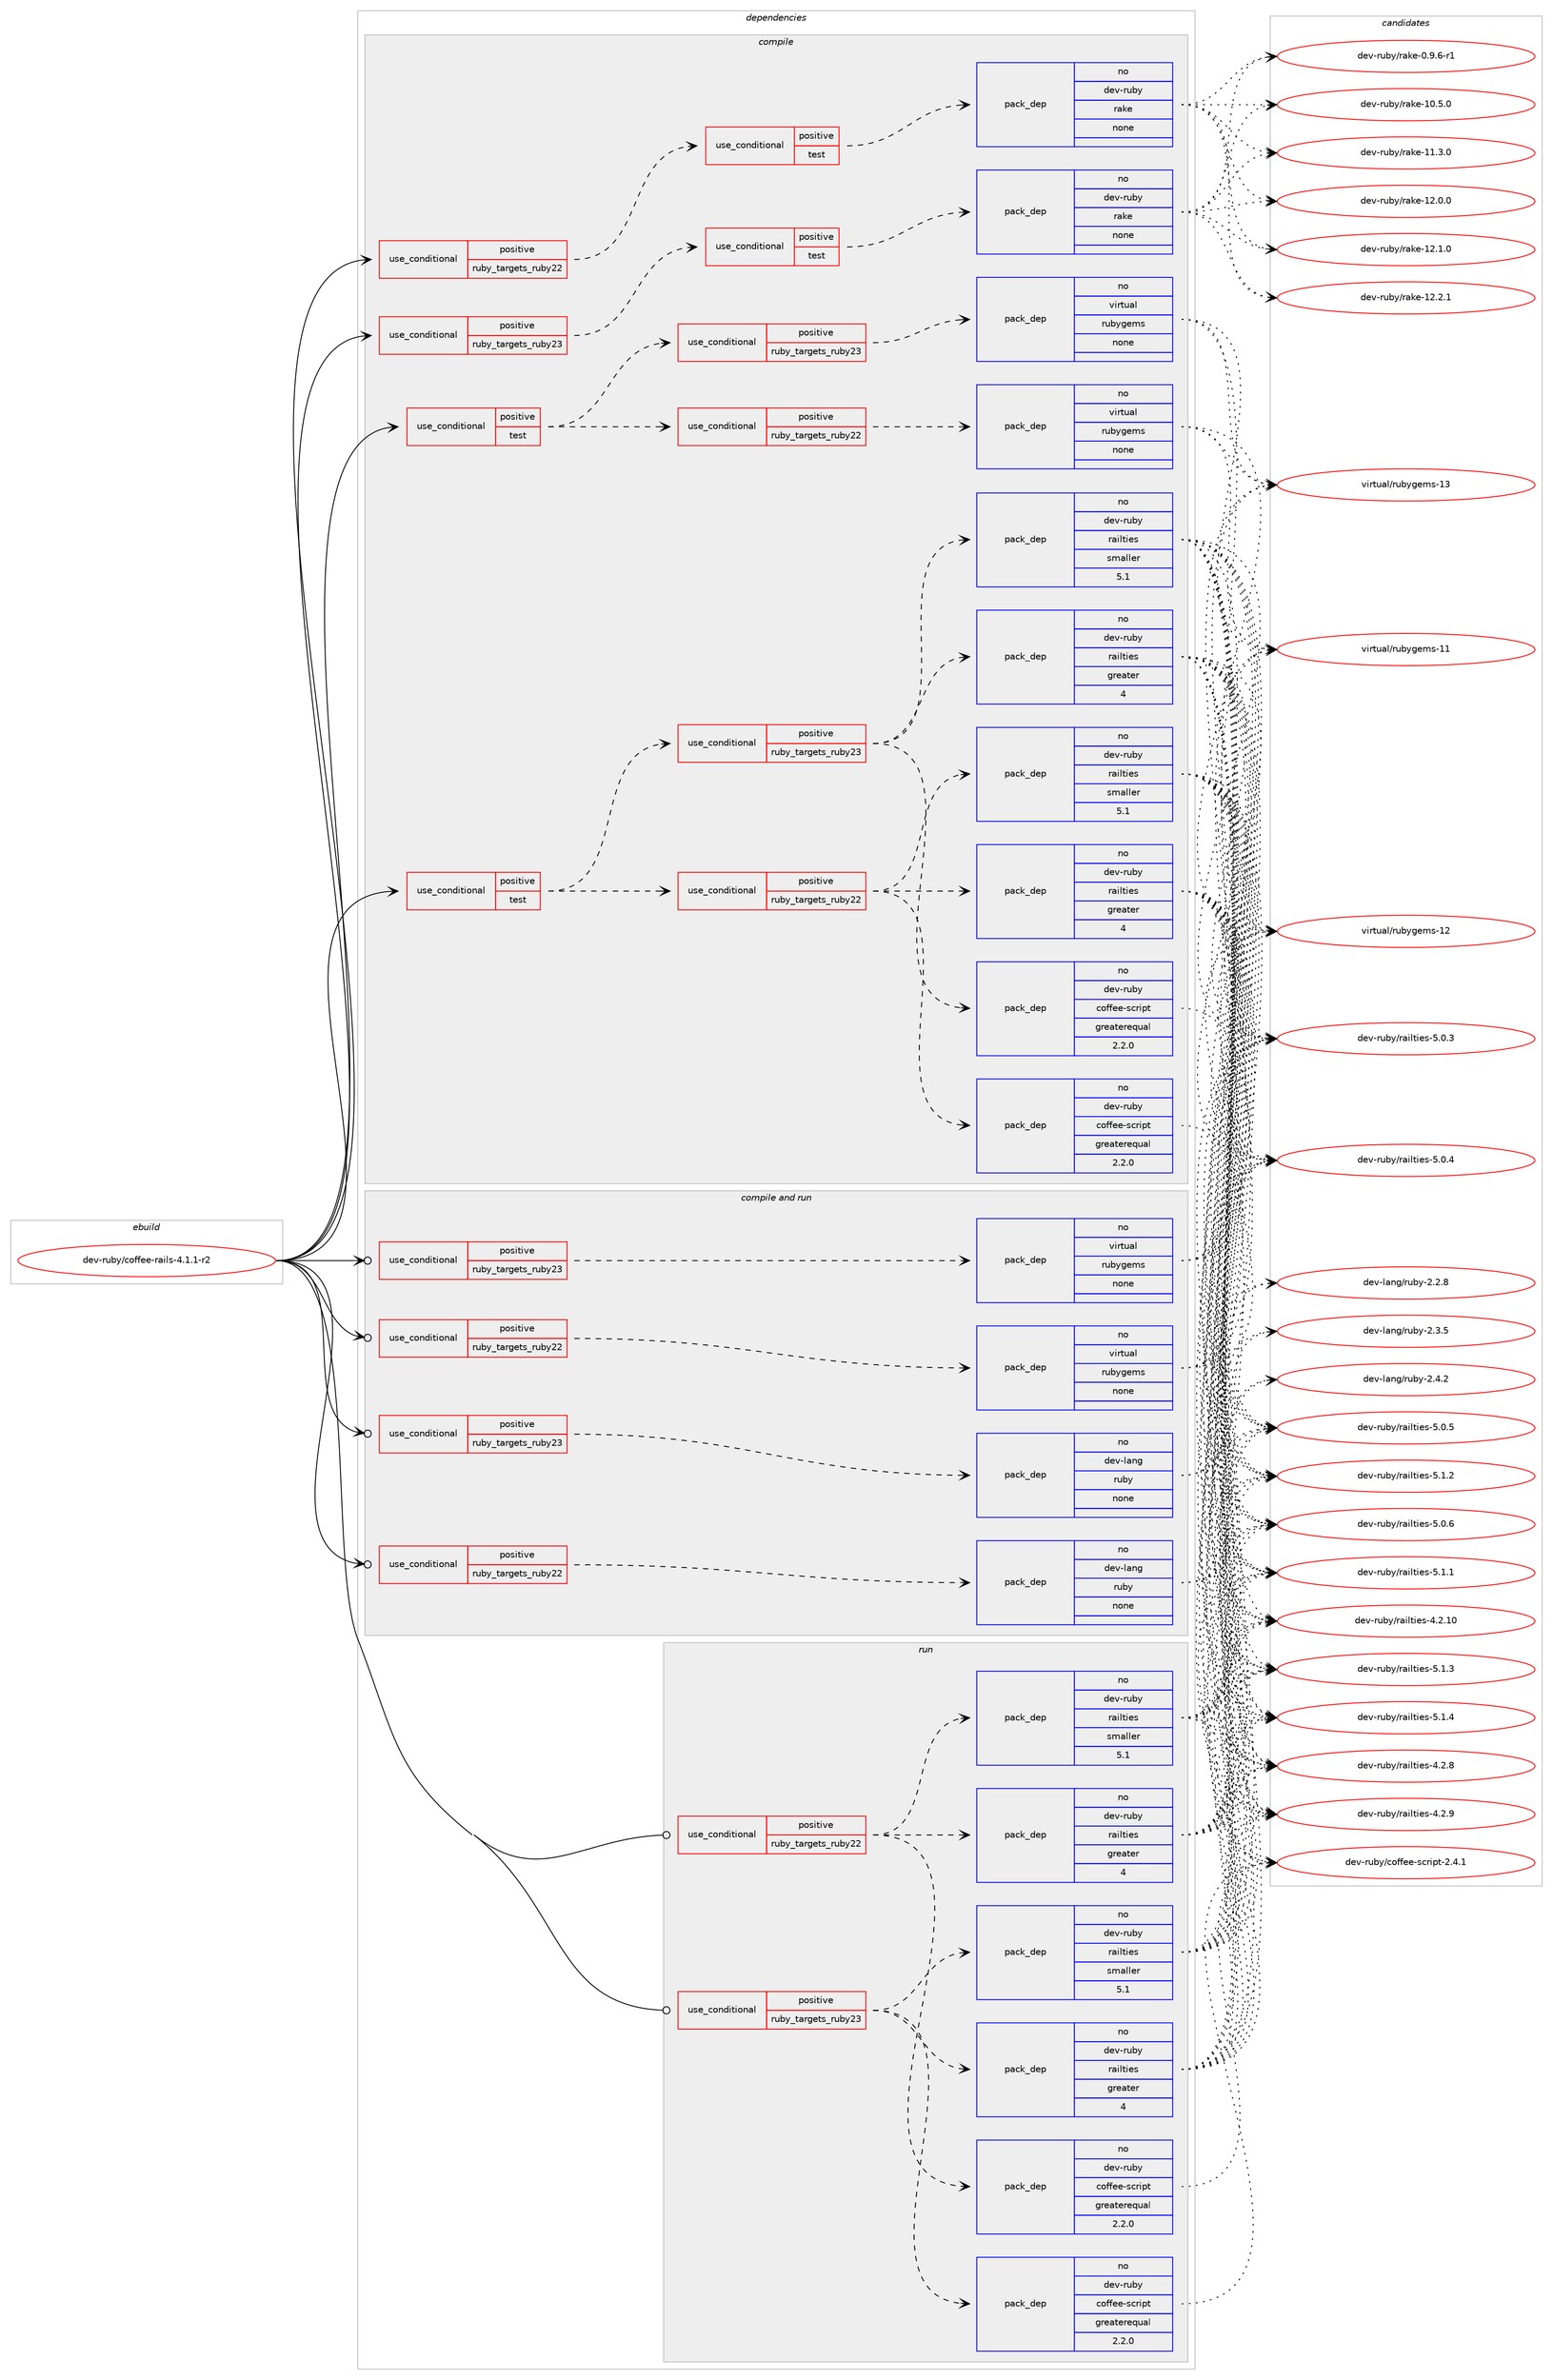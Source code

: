 digraph prolog {

# *************
# Graph options
# *************

newrank=true;
concentrate=true;
compound=true;
graph [rankdir=LR,fontname=Helvetica,fontsize=10,ranksep=1.5];#, ranksep=2.5, nodesep=0.2];
edge  [arrowhead=vee];
node  [fontname=Helvetica,fontsize=10];

# **********
# The ebuild
# **********

subgraph cluster_leftcol {
color=gray;
rank=same;
label=<<i>ebuild</i>>;
id [label="dev-ruby/coffee-rails-4.1.1-r2", color=red, width=4, href="../dev-ruby/coffee-rails-4.1.1-r2.svg"];
}

# ****************
# The dependencies
# ****************

subgraph cluster_midcol {
color=gray;
label=<<i>dependencies</i>>;
subgraph cluster_compile {
fillcolor="#eeeeee";
style=filled;
label=<<i>compile</i>>;
subgraph cond54341 {
dependency233482 [label=<<TABLE BORDER="0" CELLBORDER="1" CELLSPACING="0" CELLPADDING="4"><TR><TD ROWSPAN="3" CELLPADDING="10">use_conditional</TD></TR><TR><TD>positive</TD></TR><TR><TD>ruby_targets_ruby22</TD></TR></TABLE>>, shape=none, color=red];
subgraph cond54342 {
dependency233483 [label=<<TABLE BORDER="0" CELLBORDER="1" CELLSPACING="0" CELLPADDING="4"><TR><TD ROWSPAN="3" CELLPADDING="10">use_conditional</TD></TR><TR><TD>positive</TD></TR><TR><TD>test</TD></TR></TABLE>>, shape=none, color=red];
subgraph pack175067 {
dependency233484 [label=<<TABLE BORDER="0" CELLBORDER="1" CELLSPACING="0" CELLPADDING="4" WIDTH="220"><TR><TD ROWSPAN="6" CELLPADDING="30">pack_dep</TD></TR><TR><TD WIDTH="110">no</TD></TR><TR><TD>dev-ruby</TD></TR><TR><TD>rake</TD></TR><TR><TD>none</TD></TR><TR><TD></TD></TR></TABLE>>, shape=none, color=blue];
}
dependency233483:e -> dependency233484:w [weight=20,style="dashed",arrowhead="vee"];
}
dependency233482:e -> dependency233483:w [weight=20,style="dashed",arrowhead="vee"];
}
id:e -> dependency233482:w [weight=20,style="solid",arrowhead="vee"];
subgraph cond54343 {
dependency233485 [label=<<TABLE BORDER="0" CELLBORDER="1" CELLSPACING="0" CELLPADDING="4"><TR><TD ROWSPAN="3" CELLPADDING="10">use_conditional</TD></TR><TR><TD>positive</TD></TR><TR><TD>ruby_targets_ruby23</TD></TR></TABLE>>, shape=none, color=red];
subgraph cond54344 {
dependency233486 [label=<<TABLE BORDER="0" CELLBORDER="1" CELLSPACING="0" CELLPADDING="4"><TR><TD ROWSPAN="3" CELLPADDING="10">use_conditional</TD></TR><TR><TD>positive</TD></TR><TR><TD>test</TD></TR></TABLE>>, shape=none, color=red];
subgraph pack175068 {
dependency233487 [label=<<TABLE BORDER="0" CELLBORDER="1" CELLSPACING="0" CELLPADDING="4" WIDTH="220"><TR><TD ROWSPAN="6" CELLPADDING="30">pack_dep</TD></TR><TR><TD WIDTH="110">no</TD></TR><TR><TD>dev-ruby</TD></TR><TR><TD>rake</TD></TR><TR><TD>none</TD></TR><TR><TD></TD></TR></TABLE>>, shape=none, color=blue];
}
dependency233486:e -> dependency233487:w [weight=20,style="dashed",arrowhead="vee"];
}
dependency233485:e -> dependency233486:w [weight=20,style="dashed",arrowhead="vee"];
}
id:e -> dependency233485:w [weight=20,style="solid",arrowhead="vee"];
subgraph cond54345 {
dependency233488 [label=<<TABLE BORDER="0" CELLBORDER="1" CELLSPACING="0" CELLPADDING="4"><TR><TD ROWSPAN="3" CELLPADDING="10">use_conditional</TD></TR><TR><TD>positive</TD></TR><TR><TD>test</TD></TR></TABLE>>, shape=none, color=red];
subgraph cond54346 {
dependency233489 [label=<<TABLE BORDER="0" CELLBORDER="1" CELLSPACING="0" CELLPADDING="4"><TR><TD ROWSPAN="3" CELLPADDING="10">use_conditional</TD></TR><TR><TD>positive</TD></TR><TR><TD>ruby_targets_ruby22</TD></TR></TABLE>>, shape=none, color=red];
subgraph pack175069 {
dependency233490 [label=<<TABLE BORDER="0" CELLBORDER="1" CELLSPACING="0" CELLPADDING="4" WIDTH="220"><TR><TD ROWSPAN="6" CELLPADDING="30">pack_dep</TD></TR><TR><TD WIDTH="110">no</TD></TR><TR><TD>dev-ruby</TD></TR><TR><TD>coffee-script</TD></TR><TR><TD>greaterequal</TD></TR><TR><TD>2.2.0</TD></TR></TABLE>>, shape=none, color=blue];
}
dependency233489:e -> dependency233490:w [weight=20,style="dashed",arrowhead="vee"];
subgraph pack175070 {
dependency233491 [label=<<TABLE BORDER="0" CELLBORDER="1" CELLSPACING="0" CELLPADDING="4" WIDTH="220"><TR><TD ROWSPAN="6" CELLPADDING="30">pack_dep</TD></TR><TR><TD WIDTH="110">no</TD></TR><TR><TD>dev-ruby</TD></TR><TR><TD>railties</TD></TR><TR><TD>greater</TD></TR><TR><TD>4</TD></TR></TABLE>>, shape=none, color=blue];
}
dependency233489:e -> dependency233491:w [weight=20,style="dashed",arrowhead="vee"];
subgraph pack175071 {
dependency233492 [label=<<TABLE BORDER="0" CELLBORDER="1" CELLSPACING="0" CELLPADDING="4" WIDTH="220"><TR><TD ROWSPAN="6" CELLPADDING="30">pack_dep</TD></TR><TR><TD WIDTH="110">no</TD></TR><TR><TD>dev-ruby</TD></TR><TR><TD>railties</TD></TR><TR><TD>smaller</TD></TR><TR><TD>5.1</TD></TR></TABLE>>, shape=none, color=blue];
}
dependency233489:e -> dependency233492:w [weight=20,style="dashed",arrowhead="vee"];
}
dependency233488:e -> dependency233489:w [weight=20,style="dashed",arrowhead="vee"];
subgraph cond54347 {
dependency233493 [label=<<TABLE BORDER="0" CELLBORDER="1" CELLSPACING="0" CELLPADDING="4"><TR><TD ROWSPAN="3" CELLPADDING="10">use_conditional</TD></TR><TR><TD>positive</TD></TR><TR><TD>ruby_targets_ruby23</TD></TR></TABLE>>, shape=none, color=red];
subgraph pack175072 {
dependency233494 [label=<<TABLE BORDER="0" CELLBORDER="1" CELLSPACING="0" CELLPADDING="4" WIDTH="220"><TR><TD ROWSPAN="6" CELLPADDING="30">pack_dep</TD></TR><TR><TD WIDTH="110">no</TD></TR><TR><TD>dev-ruby</TD></TR><TR><TD>coffee-script</TD></TR><TR><TD>greaterequal</TD></TR><TR><TD>2.2.0</TD></TR></TABLE>>, shape=none, color=blue];
}
dependency233493:e -> dependency233494:w [weight=20,style="dashed",arrowhead="vee"];
subgraph pack175073 {
dependency233495 [label=<<TABLE BORDER="0" CELLBORDER="1" CELLSPACING="0" CELLPADDING="4" WIDTH="220"><TR><TD ROWSPAN="6" CELLPADDING="30">pack_dep</TD></TR><TR><TD WIDTH="110">no</TD></TR><TR><TD>dev-ruby</TD></TR><TR><TD>railties</TD></TR><TR><TD>greater</TD></TR><TR><TD>4</TD></TR></TABLE>>, shape=none, color=blue];
}
dependency233493:e -> dependency233495:w [weight=20,style="dashed",arrowhead="vee"];
subgraph pack175074 {
dependency233496 [label=<<TABLE BORDER="0" CELLBORDER="1" CELLSPACING="0" CELLPADDING="4" WIDTH="220"><TR><TD ROWSPAN="6" CELLPADDING="30">pack_dep</TD></TR><TR><TD WIDTH="110">no</TD></TR><TR><TD>dev-ruby</TD></TR><TR><TD>railties</TD></TR><TR><TD>smaller</TD></TR><TR><TD>5.1</TD></TR></TABLE>>, shape=none, color=blue];
}
dependency233493:e -> dependency233496:w [weight=20,style="dashed",arrowhead="vee"];
}
dependency233488:e -> dependency233493:w [weight=20,style="dashed",arrowhead="vee"];
}
id:e -> dependency233488:w [weight=20,style="solid",arrowhead="vee"];
subgraph cond54348 {
dependency233497 [label=<<TABLE BORDER="0" CELLBORDER="1" CELLSPACING="0" CELLPADDING="4"><TR><TD ROWSPAN="3" CELLPADDING="10">use_conditional</TD></TR><TR><TD>positive</TD></TR><TR><TD>test</TD></TR></TABLE>>, shape=none, color=red];
subgraph cond54349 {
dependency233498 [label=<<TABLE BORDER="0" CELLBORDER="1" CELLSPACING="0" CELLPADDING="4"><TR><TD ROWSPAN="3" CELLPADDING="10">use_conditional</TD></TR><TR><TD>positive</TD></TR><TR><TD>ruby_targets_ruby22</TD></TR></TABLE>>, shape=none, color=red];
subgraph pack175075 {
dependency233499 [label=<<TABLE BORDER="0" CELLBORDER="1" CELLSPACING="0" CELLPADDING="4" WIDTH="220"><TR><TD ROWSPAN="6" CELLPADDING="30">pack_dep</TD></TR><TR><TD WIDTH="110">no</TD></TR><TR><TD>virtual</TD></TR><TR><TD>rubygems</TD></TR><TR><TD>none</TD></TR><TR><TD></TD></TR></TABLE>>, shape=none, color=blue];
}
dependency233498:e -> dependency233499:w [weight=20,style="dashed",arrowhead="vee"];
}
dependency233497:e -> dependency233498:w [weight=20,style="dashed",arrowhead="vee"];
subgraph cond54350 {
dependency233500 [label=<<TABLE BORDER="0" CELLBORDER="1" CELLSPACING="0" CELLPADDING="4"><TR><TD ROWSPAN="3" CELLPADDING="10">use_conditional</TD></TR><TR><TD>positive</TD></TR><TR><TD>ruby_targets_ruby23</TD></TR></TABLE>>, shape=none, color=red];
subgraph pack175076 {
dependency233501 [label=<<TABLE BORDER="0" CELLBORDER="1" CELLSPACING="0" CELLPADDING="4" WIDTH="220"><TR><TD ROWSPAN="6" CELLPADDING="30">pack_dep</TD></TR><TR><TD WIDTH="110">no</TD></TR><TR><TD>virtual</TD></TR><TR><TD>rubygems</TD></TR><TR><TD>none</TD></TR><TR><TD></TD></TR></TABLE>>, shape=none, color=blue];
}
dependency233500:e -> dependency233501:w [weight=20,style="dashed",arrowhead="vee"];
}
dependency233497:e -> dependency233500:w [weight=20,style="dashed",arrowhead="vee"];
}
id:e -> dependency233497:w [weight=20,style="solid",arrowhead="vee"];
}
subgraph cluster_compileandrun {
fillcolor="#eeeeee";
style=filled;
label=<<i>compile and run</i>>;
subgraph cond54351 {
dependency233502 [label=<<TABLE BORDER="0" CELLBORDER="1" CELLSPACING="0" CELLPADDING="4"><TR><TD ROWSPAN="3" CELLPADDING="10">use_conditional</TD></TR><TR><TD>positive</TD></TR><TR><TD>ruby_targets_ruby22</TD></TR></TABLE>>, shape=none, color=red];
subgraph pack175077 {
dependency233503 [label=<<TABLE BORDER="0" CELLBORDER="1" CELLSPACING="0" CELLPADDING="4" WIDTH="220"><TR><TD ROWSPAN="6" CELLPADDING="30">pack_dep</TD></TR><TR><TD WIDTH="110">no</TD></TR><TR><TD>dev-lang</TD></TR><TR><TD>ruby</TD></TR><TR><TD>none</TD></TR><TR><TD></TD></TR></TABLE>>, shape=none, color=blue];
}
dependency233502:e -> dependency233503:w [weight=20,style="dashed",arrowhead="vee"];
}
id:e -> dependency233502:w [weight=20,style="solid",arrowhead="odotvee"];
subgraph cond54352 {
dependency233504 [label=<<TABLE BORDER="0" CELLBORDER="1" CELLSPACING="0" CELLPADDING="4"><TR><TD ROWSPAN="3" CELLPADDING="10">use_conditional</TD></TR><TR><TD>positive</TD></TR><TR><TD>ruby_targets_ruby22</TD></TR></TABLE>>, shape=none, color=red];
subgraph pack175078 {
dependency233505 [label=<<TABLE BORDER="0" CELLBORDER="1" CELLSPACING="0" CELLPADDING="4" WIDTH="220"><TR><TD ROWSPAN="6" CELLPADDING="30">pack_dep</TD></TR><TR><TD WIDTH="110">no</TD></TR><TR><TD>virtual</TD></TR><TR><TD>rubygems</TD></TR><TR><TD>none</TD></TR><TR><TD></TD></TR></TABLE>>, shape=none, color=blue];
}
dependency233504:e -> dependency233505:w [weight=20,style="dashed",arrowhead="vee"];
}
id:e -> dependency233504:w [weight=20,style="solid",arrowhead="odotvee"];
subgraph cond54353 {
dependency233506 [label=<<TABLE BORDER="0" CELLBORDER="1" CELLSPACING="0" CELLPADDING="4"><TR><TD ROWSPAN="3" CELLPADDING="10">use_conditional</TD></TR><TR><TD>positive</TD></TR><TR><TD>ruby_targets_ruby23</TD></TR></TABLE>>, shape=none, color=red];
subgraph pack175079 {
dependency233507 [label=<<TABLE BORDER="0" CELLBORDER="1" CELLSPACING="0" CELLPADDING="4" WIDTH="220"><TR><TD ROWSPAN="6" CELLPADDING="30">pack_dep</TD></TR><TR><TD WIDTH="110">no</TD></TR><TR><TD>dev-lang</TD></TR><TR><TD>ruby</TD></TR><TR><TD>none</TD></TR><TR><TD></TD></TR></TABLE>>, shape=none, color=blue];
}
dependency233506:e -> dependency233507:w [weight=20,style="dashed",arrowhead="vee"];
}
id:e -> dependency233506:w [weight=20,style="solid",arrowhead="odotvee"];
subgraph cond54354 {
dependency233508 [label=<<TABLE BORDER="0" CELLBORDER="1" CELLSPACING="0" CELLPADDING="4"><TR><TD ROWSPAN="3" CELLPADDING="10">use_conditional</TD></TR><TR><TD>positive</TD></TR><TR><TD>ruby_targets_ruby23</TD></TR></TABLE>>, shape=none, color=red];
subgraph pack175080 {
dependency233509 [label=<<TABLE BORDER="0" CELLBORDER="1" CELLSPACING="0" CELLPADDING="4" WIDTH="220"><TR><TD ROWSPAN="6" CELLPADDING="30">pack_dep</TD></TR><TR><TD WIDTH="110">no</TD></TR><TR><TD>virtual</TD></TR><TR><TD>rubygems</TD></TR><TR><TD>none</TD></TR><TR><TD></TD></TR></TABLE>>, shape=none, color=blue];
}
dependency233508:e -> dependency233509:w [weight=20,style="dashed",arrowhead="vee"];
}
id:e -> dependency233508:w [weight=20,style="solid",arrowhead="odotvee"];
}
subgraph cluster_run {
fillcolor="#eeeeee";
style=filled;
label=<<i>run</i>>;
subgraph cond54355 {
dependency233510 [label=<<TABLE BORDER="0" CELLBORDER="1" CELLSPACING="0" CELLPADDING="4"><TR><TD ROWSPAN="3" CELLPADDING="10">use_conditional</TD></TR><TR><TD>positive</TD></TR><TR><TD>ruby_targets_ruby22</TD></TR></TABLE>>, shape=none, color=red];
subgraph pack175081 {
dependency233511 [label=<<TABLE BORDER="0" CELLBORDER="1" CELLSPACING="0" CELLPADDING="4" WIDTH="220"><TR><TD ROWSPAN="6" CELLPADDING="30">pack_dep</TD></TR><TR><TD WIDTH="110">no</TD></TR><TR><TD>dev-ruby</TD></TR><TR><TD>coffee-script</TD></TR><TR><TD>greaterequal</TD></TR><TR><TD>2.2.0</TD></TR></TABLE>>, shape=none, color=blue];
}
dependency233510:e -> dependency233511:w [weight=20,style="dashed",arrowhead="vee"];
subgraph pack175082 {
dependency233512 [label=<<TABLE BORDER="0" CELLBORDER="1" CELLSPACING="0" CELLPADDING="4" WIDTH="220"><TR><TD ROWSPAN="6" CELLPADDING="30">pack_dep</TD></TR><TR><TD WIDTH="110">no</TD></TR><TR><TD>dev-ruby</TD></TR><TR><TD>railties</TD></TR><TR><TD>greater</TD></TR><TR><TD>4</TD></TR></TABLE>>, shape=none, color=blue];
}
dependency233510:e -> dependency233512:w [weight=20,style="dashed",arrowhead="vee"];
subgraph pack175083 {
dependency233513 [label=<<TABLE BORDER="0" CELLBORDER="1" CELLSPACING="0" CELLPADDING="4" WIDTH="220"><TR><TD ROWSPAN="6" CELLPADDING="30">pack_dep</TD></TR><TR><TD WIDTH="110">no</TD></TR><TR><TD>dev-ruby</TD></TR><TR><TD>railties</TD></TR><TR><TD>smaller</TD></TR><TR><TD>5.1</TD></TR></TABLE>>, shape=none, color=blue];
}
dependency233510:e -> dependency233513:w [weight=20,style="dashed",arrowhead="vee"];
}
id:e -> dependency233510:w [weight=20,style="solid",arrowhead="odot"];
subgraph cond54356 {
dependency233514 [label=<<TABLE BORDER="0" CELLBORDER="1" CELLSPACING="0" CELLPADDING="4"><TR><TD ROWSPAN="3" CELLPADDING="10">use_conditional</TD></TR><TR><TD>positive</TD></TR><TR><TD>ruby_targets_ruby23</TD></TR></TABLE>>, shape=none, color=red];
subgraph pack175084 {
dependency233515 [label=<<TABLE BORDER="0" CELLBORDER="1" CELLSPACING="0" CELLPADDING="4" WIDTH="220"><TR><TD ROWSPAN="6" CELLPADDING="30">pack_dep</TD></TR><TR><TD WIDTH="110">no</TD></TR><TR><TD>dev-ruby</TD></TR><TR><TD>coffee-script</TD></TR><TR><TD>greaterequal</TD></TR><TR><TD>2.2.0</TD></TR></TABLE>>, shape=none, color=blue];
}
dependency233514:e -> dependency233515:w [weight=20,style="dashed",arrowhead="vee"];
subgraph pack175085 {
dependency233516 [label=<<TABLE BORDER="0" CELLBORDER="1" CELLSPACING="0" CELLPADDING="4" WIDTH="220"><TR><TD ROWSPAN="6" CELLPADDING="30">pack_dep</TD></TR><TR><TD WIDTH="110">no</TD></TR><TR><TD>dev-ruby</TD></TR><TR><TD>railties</TD></TR><TR><TD>greater</TD></TR><TR><TD>4</TD></TR></TABLE>>, shape=none, color=blue];
}
dependency233514:e -> dependency233516:w [weight=20,style="dashed",arrowhead="vee"];
subgraph pack175086 {
dependency233517 [label=<<TABLE BORDER="0" CELLBORDER="1" CELLSPACING="0" CELLPADDING="4" WIDTH="220"><TR><TD ROWSPAN="6" CELLPADDING="30">pack_dep</TD></TR><TR><TD WIDTH="110">no</TD></TR><TR><TD>dev-ruby</TD></TR><TR><TD>railties</TD></TR><TR><TD>smaller</TD></TR><TR><TD>5.1</TD></TR></TABLE>>, shape=none, color=blue];
}
dependency233514:e -> dependency233517:w [weight=20,style="dashed",arrowhead="vee"];
}
id:e -> dependency233514:w [weight=20,style="solid",arrowhead="odot"];
}
}

# **************
# The candidates
# **************

subgraph cluster_choices {
rank=same;
color=gray;
label=<<i>candidates</i>>;

subgraph choice175067 {
color=black;
nodesep=1;
choice100101118451141179812147114971071014548465746544511449 [label="dev-ruby/rake-0.9.6-r1", color=red, width=4,href="../dev-ruby/rake-0.9.6-r1.svg"];
choice1001011184511411798121471149710710145494846534648 [label="dev-ruby/rake-10.5.0", color=red, width=4,href="../dev-ruby/rake-10.5.0.svg"];
choice1001011184511411798121471149710710145494946514648 [label="dev-ruby/rake-11.3.0", color=red, width=4,href="../dev-ruby/rake-11.3.0.svg"];
choice1001011184511411798121471149710710145495046484648 [label="dev-ruby/rake-12.0.0", color=red, width=4,href="../dev-ruby/rake-12.0.0.svg"];
choice1001011184511411798121471149710710145495046494648 [label="dev-ruby/rake-12.1.0", color=red, width=4,href="../dev-ruby/rake-12.1.0.svg"];
choice1001011184511411798121471149710710145495046504649 [label="dev-ruby/rake-12.2.1", color=red, width=4,href="../dev-ruby/rake-12.2.1.svg"];
dependency233484:e -> choice100101118451141179812147114971071014548465746544511449:w [style=dotted,weight="100"];
dependency233484:e -> choice1001011184511411798121471149710710145494846534648:w [style=dotted,weight="100"];
dependency233484:e -> choice1001011184511411798121471149710710145494946514648:w [style=dotted,weight="100"];
dependency233484:e -> choice1001011184511411798121471149710710145495046484648:w [style=dotted,weight="100"];
dependency233484:e -> choice1001011184511411798121471149710710145495046494648:w [style=dotted,weight="100"];
dependency233484:e -> choice1001011184511411798121471149710710145495046504649:w [style=dotted,weight="100"];
}
subgraph choice175068 {
color=black;
nodesep=1;
choice100101118451141179812147114971071014548465746544511449 [label="dev-ruby/rake-0.9.6-r1", color=red, width=4,href="../dev-ruby/rake-0.9.6-r1.svg"];
choice1001011184511411798121471149710710145494846534648 [label="dev-ruby/rake-10.5.0", color=red, width=4,href="../dev-ruby/rake-10.5.0.svg"];
choice1001011184511411798121471149710710145494946514648 [label="dev-ruby/rake-11.3.0", color=red, width=4,href="../dev-ruby/rake-11.3.0.svg"];
choice1001011184511411798121471149710710145495046484648 [label="dev-ruby/rake-12.0.0", color=red, width=4,href="../dev-ruby/rake-12.0.0.svg"];
choice1001011184511411798121471149710710145495046494648 [label="dev-ruby/rake-12.1.0", color=red, width=4,href="../dev-ruby/rake-12.1.0.svg"];
choice1001011184511411798121471149710710145495046504649 [label="dev-ruby/rake-12.2.1", color=red, width=4,href="../dev-ruby/rake-12.2.1.svg"];
dependency233487:e -> choice100101118451141179812147114971071014548465746544511449:w [style=dotted,weight="100"];
dependency233487:e -> choice1001011184511411798121471149710710145494846534648:w [style=dotted,weight="100"];
dependency233487:e -> choice1001011184511411798121471149710710145494946514648:w [style=dotted,weight="100"];
dependency233487:e -> choice1001011184511411798121471149710710145495046484648:w [style=dotted,weight="100"];
dependency233487:e -> choice1001011184511411798121471149710710145495046494648:w [style=dotted,weight="100"];
dependency233487:e -> choice1001011184511411798121471149710710145495046504649:w [style=dotted,weight="100"];
}
subgraph choice175069 {
color=black;
nodesep=1;
choice100101118451141179812147991111021021011014511599114105112116455046524649 [label="dev-ruby/coffee-script-2.4.1", color=red, width=4,href="../dev-ruby/coffee-script-2.4.1.svg"];
dependency233490:e -> choice100101118451141179812147991111021021011014511599114105112116455046524649:w [style=dotted,weight="100"];
}
subgraph choice175070 {
color=black;
nodesep=1;
choice1001011184511411798121471149710510811610510111545524650464948 [label="dev-ruby/railties-4.2.10", color=red, width=4,href="../dev-ruby/railties-4.2.10.svg"];
choice10010111845114117981214711497105108116105101115455246504656 [label="dev-ruby/railties-4.2.8", color=red, width=4,href="../dev-ruby/railties-4.2.8.svg"];
choice10010111845114117981214711497105108116105101115455246504657 [label="dev-ruby/railties-4.2.9", color=red, width=4,href="../dev-ruby/railties-4.2.9.svg"];
choice10010111845114117981214711497105108116105101115455346484651 [label="dev-ruby/railties-5.0.3", color=red, width=4,href="../dev-ruby/railties-5.0.3.svg"];
choice10010111845114117981214711497105108116105101115455346484652 [label="dev-ruby/railties-5.0.4", color=red, width=4,href="../dev-ruby/railties-5.0.4.svg"];
choice10010111845114117981214711497105108116105101115455346484653 [label="dev-ruby/railties-5.0.5", color=red, width=4,href="../dev-ruby/railties-5.0.5.svg"];
choice10010111845114117981214711497105108116105101115455346484654 [label="dev-ruby/railties-5.0.6", color=red, width=4,href="../dev-ruby/railties-5.0.6.svg"];
choice10010111845114117981214711497105108116105101115455346494649 [label="dev-ruby/railties-5.1.1", color=red, width=4,href="../dev-ruby/railties-5.1.1.svg"];
choice10010111845114117981214711497105108116105101115455346494650 [label="dev-ruby/railties-5.1.2", color=red, width=4,href="../dev-ruby/railties-5.1.2.svg"];
choice10010111845114117981214711497105108116105101115455346494651 [label="dev-ruby/railties-5.1.3", color=red, width=4,href="../dev-ruby/railties-5.1.3.svg"];
choice10010111845114117981214711497105108116105101115455346494652 [label="dev-ruby/railties-5.1.4", color=red, width=4,href="../dev-ruby/railties-5.1.4.svg"];
dependency233491:e -> choice1001011184511411798121471149710510811610510111545524650464948:w [style=dotted,weight="100"];
dependency233491:e -> choice10010111845114117981214711497105108116105101115455246504656:w [style=dotted,weight="100"];
dependency233491:e -> choice10010111845114117981214711497105108116105101115455246504657:w [style=dotted,weight="100"];
dependency233491:e -> choice10010111845114117981214711497105108116105101115455346484651:w [style=dotted,weight="100"];
dependency233491:e -> choice10010111845114117981214711497105108116105101115455346484652:w [style=dotted,weight="100"];
dependency233491:e -> choice10010111845114117981214711497105108116105101115455346484653:w [style=dotted,weight="100"];
dependency233491:e -> choice10010111845114117981214711497105108116105101115455346484654:w [style=dotted,weight="100"];
dependency233491:e -> choice10010111845114117981214711497105108116105101115455346494649:w [style=dotted,weight="100"];
dependency233491:e -> choice10010111845114117981214711497105108116105101115455346494650:w [style=dotted,weight="100"];
dependency233491:e -> choice10010111845114117981214711497105108116105101115455346494651:w [style=dotted,weight="100"];
dependency233491:e -> choice10010111845114117981214711497105108116105101115455346494652:w [style=dotted,weight="100"];
}
subgraph choice175071 {
color=black;
nodesep=1;
choice1001011184511411798121471149710510811610510111545524650464948 [label="dev-ruby/railties-4.2.10", color=red, width=4,href="../dev-ruby/railties-4.2.10.svg"];
choice10010111845114117981214711497105108116105101115455246504656 [label="dev-ruby/railties-4.2.8", color=red, width=4,href="../dev-ruby/railties-4.2.8.svg"];
choice10010111845114117981214711497105108116105101115455246504657 [label="dev-ruby/railties-4.2.9", color=red, width=4,href="../dev-ruby/railties-4.2.9.svg"];
choice10010111845114117981214711497105108116105101115455346484651 [label="dev-ruby/railties-5.0.3", color=red, width=4,href="../dev-ruby/railties-5.0.3.svg"];
choice10010111845114117981214711497105108116105101115455346484652 [label="dev-ruby/railties-5.0.4", color=red, width=4,href="../dev-ruby/railties-5.0.4.svg"];
choice10010111845114117981214711497105108116105101115455346484653 [label="dev-ruby/railties-5.0.5", color=red, width=4,href="../dev-ruby/railties-5.0.5.svg"];
choice10010111845114117981214711497105108116105101115455346484654 [label="dev-ruby/railties-5.0.6", color=red, width=4,href="../dev-ruby/railties-5.0.6.svg"];
choice10010111845114117981214711497105108116105101115455346494649 [label="dev-ruby/railties-5.1.1", color=red, width=4,href="../dev-ruby/railties-5.1.1.svg"];
choice10010111845114117981214711497105108116105101115455346494650 [label="dev-ruby/railties-5.1.2", color=red, width=4,href="../dev-ruby/railties-5.1.2.svg"];
choice10010111845114117981214711497105108116105101115455346494651 [label="dev-ruby/railties-5.1.3", color=red, width=4,href="../dev-ruby/railties-5.1.3.svg"];
choice10010111845114117981214711497105108116105101115455346494652 [label="dev-ruby/railties-5.1.4", color=red, width=4,href="../dev-ruby/railties-5.1.4.svg"];
dependency233492:e -> choice1001011184511411798121471149710510811610510111545524650464948:w [style=dotted,weight="100"];
dependency233492:e -> choice10010111845114117981214711497105108116105101115455246504656:w [style=dotted,weight="100"];
dependency233492:e -> choice10010111845114117981214711497105108116105101115455246504657:w [style=dotted,weight="100"];
dependency233492:e -> choice10010111845114117981214711497105108116105101115455346484651:w [style=dotted,weight="100"];
dependency233492:e -> choice10010111845114117981214711497105108116105101115455346484652:w [style=dotted,weight="100"];
dependency233492:e -> choice10010111845114117981214711497105108116105101115455346484653:w [style=dotted,weight="100"];
dependency233492:e -> choice10010111845114117981214711497105108116105101115455346484654:w [style=dotted,weight="100"];
dependency233492:e -> choice10010111845114117981214711497105108116105101115455346494649:w [style=dotted,weight="100"];
dependency233492:e -> choice10010111845114117981214711497105108116105101115455346494650:w [style=dotted,weight="100"];
dependency233492:e -> choice10010111845114117981214711497105108116105101115455346494651:w [style=dotted,weight="100"];
dependency233492:e -> choice10010111845114117981214711497105108116105101115455346494652:w [style=dotted,weight="100"];
}
subgraph choice175072 {
color=black;
nodesep=1;
choice100101118451141179812147991111021021011014511599114105112116455046524649 [label="dev-ruby/coffee-script-2.4.1", color=red, width=4,href="../dev-ruby/coffee-script-2.4.1.svg"];
dependency233494:e -> choice100101118451141179812147991111021021011014511599114105112116455046524649:w [style=dotted,weight="100"];
}
subgraph choice175073 {
color=black;
nodesep=1;
choice1001011184511411798121471149710510811610510111545524650464948 [label="dev-ruby/railties-4.2.10", color=red, width=4,href="../dev-ruby/railties-4.2.10.svg"];
choice10010111845114117981214711497105108116105101115455246504656 [label="dev-ruby/railties-4.2.8", color=red, width=4,href="../dev-ruby/railties-4.2.8.svg"];
choice10010111845114117981214711497105108116105101115455246504657 [label="dev-ruby/railties-4.2.9", color=red, width=4,href="../dev-ruby/railties-4.2.9.svg"];
choice10010111845114117981214711497105108116105101115455346484651 [label="dev-ruby/railties-5.0.3", color=red, width=4,href="../dev-ruby/railties-5.0.3.svg"];
choice10010111845114117981214711497105108116105101115455346484652 [label="dev-ruby/railties-5.0.4", color=red, width=4,href="../dev-ruby/railties-5.0.4.svg"];
choice10010111845114117981214711497105108116105101115455346484653 [label="dev-ruby/railties-5.0.5", color=red, width=4,href="../dev-ruby/railties-5.0.5.svg"];
choice10010111845114117981214711497105108116105101115455346484654 [label="dev-ruby/railties-5.0.6", color=red, width=4,href="../dev-ruby/railties-5.0.6.svg"];
choice10010111845114117981214711497105108116105101115455346494649 [label="dev-ruby/railties-5.1.1", color=red, width=4,href="../dev-ruby/railties-5.1.1.svg"];
choice10010111845114117981214711497105108116105101115455346494650 [label="dev-ruby/railties-5.1.2", color=red, width=4,href="../dev-ruby/railties-5.1.2.svg"];
choice10010111845114117981214711497105108116105101115455346494651 [label="dev-ruby/railties-5.1.3", color=red, width=4,href="../dev-ruby/railties-5.1.3.svg"];
choice10010111845114117981214711497105108116105101115455346494652 [label="dev-ruby/railties-5.1.4", color=red, width=4,href="../dev-ruby/railties-5.1.4.svg"];
dependency233495:e -> choice1001011184511411798121471149710510811610510111545524650464948:w [style=dotted,weight="100"];
dependency233495:e -> choice10010111845114117981214711497105108116105101115455246504656:w [style=dotted,weight="100"];
dependency233495:e -> choice10010111845114117981214711497105108116105101115455246504657:w [style=dotted,weight="100"];
dependency233495:e -> choice10010111845114117981214711497105108116105101115455346484651:w [style=dotted,weight="100"];
dependency233495:e -> choice10010111845114117981214711497105108116105101115455346484652:w [style=dotted,weight="100"];
dependency233495:e -> choice10010111845114117981214711497105108116105101115455346484653:w [style=dotted,weight="100"];
dependency233495:e -> choice10010111845114117981214711497105108116105101115455346484654:w [style=dotted,weight="100"];
dependency233495:e -> choice10010111845114117981214711497105108116105101115455346494649:w [style=dotted,weight="100"];
dependency233495:e -> choice10010111845114117981214711497105108116105101115455346494650:w [style=dotted,weight="100"];
dependency233495:e -> choice10010111845114117981214711497105108116105101115455346494651:w [style=dotted,weight="100"];
dependency233495:e -> choice10010111845114117981214711497105108116105101115455346494652:w [style=dotted,weight="100"];
}
subgraph choice175074 {
color=black;
nodesep=1;
choice1001011184511411798121471149710510811610510111545524650464948 [label="dev-ruby/railties-4.2.10", color=red, width=4,href="../dev-ruby/railties-4.2.10.svg"];
choice10010111845114117981214711497105108116105101115455246504656 [label="dev-ruby/railties-4.2.8", color=red, width=4,href="../dev-ruby/railties-4.2.8.svg"];
choice10010111845114117981214711497105108116105101115455246504657 [label="dev-ruby/railties-4.2.9", color=red, width=4,href="../dev-ruby/railties-4.2.9.svg"];
choice10010111845114117981214711497105108116105101115455346484651 [label="dev-ruby/railties-5.0.3", color=red, width=4,href="../dev-ruby/railties-5.0.3.svg"];
choice10010111845114117981214711497105108116105101115455346484652 [label="dev-ruby/railties-5.0.4", color=red, width=4,href="../dev-ruby/railties-5.0.4.svg"];
choice10010111845114117981214711497105108116105101115455346484653 [label="dev-ruby/railties-5.0.5", color=red, width=4,href="../dev-ruby/railties-5.0.5.svg"];
choice10010111845114117981214711497105108116105101115455346484654 [label="dev-ruby/railties-5.0.6", color=red, width=4,href="../dev-ruby/railties-5.0.6.svg"];
choice10010111845114117981214711497105108116105101115455346494649 [label="dev-ruby/railties-5.1.1", color=red, width=4,href="../dev-ruby/railties-5.1.1.svg"];
choice10010111845114117981214711497105108116105101115455346494650 [label="dev-ruby/railties-5.1.2", color=red, width=4,href="../dev-ruby/railties-5.1.2.svg"];
choice10010111845114117981214711497105108116105101115455346494651 [label="dev-ruby/railties-5.1.3", color=red, width=4,href="../dev-ruby/railties-5.1.3.svg"];
choice10010111845114117981214711497105108116105101115455346494652 [label="dev-ruby/railties-5.1.4", color=red, width=4,href="../dev-ruby/railties-5.1.4.svg"];
dependency233496:e -> choice1001011184511411798121471149710510811610510111545524650464948:w [style=dotted,weight="100"];
dependency233496:e -> choice10010111845114117981214711497105108116105101115455246504656:w [style=dotted,weight="100"];
dependency233496:e -> choice10010111845114117981214711497105108116105101115455246504657:w [style=dotted,weight="100"];
dependency233496:e -> choice10010111845114117981214711497105108116105101115455346484651:w [style=dotted,weight="100"];
dependency233496:e -> choice10010111845114117981214711497105108116105101115455346484652:w [style=dotted,weight="100"];
dependency233496:e -> choice10010111845114117981214711497105108116105101115455346484653:w [style=dotted,weight="100"];
dependency233496:e -> choice10010111845114117981214711497105108116105101115455346484654:w [style=dotted,weight="100"];
dependency233496:e -> choice10010111845114117981214711497105108116105101115455346494649:w [style=dotted,weight="100"];
dependency233496:e -> choice10010111845114117981214711497105108116105101115455346494650:w [style=dotted,weight="100"];
dependency233496:e -> choice10010111845114117981214711497105108116105101115455346494651:w [style=dotted,weight="100"];
dependency233496:e -> choice10010111845114117981214711497105108116105101115455346494652:w [style=dotted,weight="100"];
}
subgraph choice175075 {
color=black;
nodesep=1;
choice118105114116117971084711411798121103101109115454949 [label="virtual/rubygems-11", color=red, width=4,href="../virtual/rubygems-11.svg"];
choice118105114116117971084711411798121103101109115454950 [label="virtual/rubygems-12", color=red, width=4,href="../virtual/rubygems-12.svg"];
choice118105114116117971084711411798121103101109115454951 [label="virtual/rubygems-13", color=red, width=4,href="../virtual/rubygems-13.svg"];
dependency233499:e -> choice118105114116117971084711411798121103101109115454949:w [style=dotted,weight="100"];
dependency233499:e -> choice118105114116117971084711411798121103101109115454950:w [style=dotted,weight="100"];
dependency233499:e -> choice118105114116117971084711411798121103101109115454951:w [style=dotted,weight="100"];
}
subgraph choice175076 {
color=black;
nodesep=1;
choice118105114116117971084711411798121103101109115454949 [label="virtual/rubygems-11", color=red, width=4,href="../virtual/rubygems-11.svg"];
choice118105114116117971084711411798121103101109115454950 [label="virtual/rubygems-12", color=red, width=4,href="../virtual/rubygems-12.svg"];
choice118105114116117971084711411798121103101109115454951 [label="virtual/rubygems-13", color=red, width=4,href="../virtual/rubygems-13.svg"];
dependency233501:e -> choice118105114116117971084711411798121103101109115454949:w [style=dotted,weight="100"];
dependency233501:e -> choice118105114116117971084711411798121103101109115454950:w [style=dotted,weight="100"];
dependency233501:e -> choice118105114116117971084711411798121103101109115454951:w [style=dotted,weight="100"];
}
subgraph choice175077 {
color=black;
nodesep=1;
choice10010111845108971101034711411798121455046504656 [label="dev-lang/ruby-2.2.8", color=red, width=4,href="../dev-lang/ruby-2.2.8.svg"];
choice10010111845108971101034711411798121455046514653 [label="dev-lang/ruby-2.3.5", color=red, width=4,href="../dev-lang/ruby-2.3.5.svg"];
choice10010111845108971101034711411798121455046524650 [label="dev-lang/ruby-2.4.2", color=red, width=4,href="../dev-lang/ruby-2.4.2.svg"];
dependency233503:e -> choice10010111845108971101034711411798121455046504656:w [style=dotted,weight="100"];
dependency233503:e -> choice10010111845108971101034711411798121455046514653:w [style=dotted,weight="100"];
dependency233503:e -> choice10010111845108971101034711411798121455046524650:w [style=dotted,weight="100"];
}
subgraph choice175078 {
color=black;
nodesep=1;
choice118105114116117971084711411798121103101109115454949 [label="virtual/rubygems-11", color=red, width=4,href="../virtual/rubygems-11.svg"];
choice118105114116117971084711411798121103101109115454950 [label="virtual/rubygems-12", color=red, width=4,href="../virtual/rubygems-12.svg"];
choice118105114116117971084711411798121103101109115454951 [label="virtual/rubygems-13", color=red, width=4,href="../virtual/rubygems-13.svg"];
dependency233505:e -> choice118105114116117971084711411798121103101109115454949:w [style=dotted,weight="100"];
dependency233505:e -> choice118105114116117971084711411798121103101109115454950:w [style=dotted,weight="100"];
dependency233505:e -> choice118105114116117971084711411798121103101109115454951:w [style=dotted,weight="100"];
}
subgraph choice175079 {
color=black;
nodesep=1;
choice10010111845108971101034711411798121455046504656 [label="dev-lang/ruby-2.2.8", color=red, width=4,href="../dev-lang/ruby-2.2.8.svg"];
choice10010111845108971101034711411798121455046514653 [label="dev-lang/ruby-2.3.5", color=red, width=4,href="../dev-lang/ruby-2.3.5.svg"];
choice10010111845108971101034711411798121455046524650 [label="dev-lang/ruby-2.4.2", color=red, width=4,href="../dev-lang/ruby-2.4.2.svg"];
dependency233507:e -> choice10010111845108971101034711411798121455046504656:w [style=dotted,weight="100"];
dependency233507:e -> choice10010111845108971101034711411798121455046514653:w [style=dotted,weight="100"];
dependency233507:e -> choice10010111845108971101034711411798121455046524650:w [style=dotted,weight="100"];
}
subgraph choice175080 {
color=black;
nodesep=1;
choice118105114116117971084711411798121103101109115454949 [label="virtual/rubygems-11", color=red, width=4,href="../virtual/rubygems-11.svg"];
choice118105114116117971084711411798121103101109115454950 [label="virtual/rubygems-12", color=red, width=4,href="../virtual/rubygems-12.svg"];
choice118105114116117971084711411798121103101109115454951 [label="virtual/rubygems-13", color=red, width=4,href="../virtual/rubygems-13.svg"];
dependency233509:e -> choice118105114116117971084711411798121103101109115454949:w [style=dotted,weight="100"];
dependency233509:e -> choice118105114116117971084711411798121103101109115454950:w [style=dotted,weight="100"];
dependency233509:e -> choice118105114116117971084711411798121103101109115454951:w [style=dotted,weight="100"];
}
subgraph choice175081 {
color=black;
nodesep=1;
choice100101118451141179812147991111021021011014511599114105112116455046524649 [label="dev-ruby/coffee-script-2.4.1", color=red, width=4,href="../dev-ruby/coffee-script-2.4.1.svg"];
dependency233511:e -> choice100101118451141179812147991111021021011014511599114105112116455046524649:w [style=dotted,weight="100"];
}
subgraph choice175082 {
color=black;
nodesep=1;
choice1001011184511411798121471149710510811610510111545524650464948 [label="dev-ruby/railties-4.2.10", color=red, width=4,href="../dev-ruby/railties-4.2.10.svg"];
choice10010111845114117981214711497105108116105101115455246504656 [label="dev-ruby/railties-4.2.8", color=red, width=4,href="../dev-ruby/railties-4.2.8.svg"];
choice10010111845114117981214711497105108116105101115455246504657 [label="dev-ruby/railties-4.2.9", color=red, width=4,href="../dev-ruby/railties-4.2.9.svg"];
choice10010111845114117981214711497105108116105101115455346484651 [label="dev-ruby/railties-5.0.3", color=red, width=4,href="../dev-ruby/railties-5.0.3.svg"];
choice10010111845114117981214711497105108116105101115455346484652 [label="dev-ruby/railties-5.0.4", color=red, width=4,href="../dev-ruby/railties-5.0.4.svg"];
choice10010111845114117981214711497105108116105101115455346484653 [label="dev-ruby/railties-5.0.5", color=red, width=4,href="../dev-ruby/railties-5.0.5.svg"];
choice10010111845114117981214711497105108116105101115455346484654 [label="dev-ruby/railties-5.0.6", color=red, width=4,href="../dev-ruby/railties-5.0.6.svg"];
choice10010111845114117981214711497105108116105101115455346494649 [label="dev-ruby/railties-5.1.1", color=red, width=4,href="../dev-ruby/railties-5.1.1.svg"];
choice10010111845114117981214711497105108116105101115455346494650 [label="dev-ruby/railties-5.1.2", color=red, width=4,href="../dev-ruby/railties-5.1.2.svg"];
choice10010111845114117981214711497105108116105101115455346494651 [label="dev-ruby/railties-5.1.3", color=red, width=4,href="../dev-ruby/railties-5.1.3.svg"];
choice10010111845114117981214711497105108116105101115455346494652 [label="dev-ruby/railties-5.1.4", color=red, width=4,href="../dev-ruby/railties-5.1.4.svg"];
dependency233512:e -> choice1001011184511411798121471149710510811610510111545524650464948:w [style=dotted,weight="100"];
dependency233512:e -> choice10010111845114117981214711497105108116105101115455246504656:w [style=dotted,weight="100"];
dependency233512:e -> choice10010111845114117981214711497105108116105101115455246504657:w [style=dotted,weight="100"];
dependency233512:e -> choice10010111845114117981214711497105108116105101115455346484651:w [style=dotted,weight="100"];
dependency233512:e -> choice10010111845114117981214711497105108116105101115455346484652:w [style=dotted,weight="100"];
dependency233512:e -> choice10010111845114117981214711497105108116105101115455346484653:w [style=dotted,weight="100"];
dependency233512:e -> choice10010111845114117981214711497105108116105101115455346484654:w [style=dotted,weight="100"];
dependency233512:e -> choice10010111845114117981214711497105108116105101115455346494649:w [style=dotted,weight="100"];
dependency233512:e -> choice10010111845114117981214711497105108116105101115455346494650:w [style=dotted,weight="100"];
dependency233512:e -> choice10010111845114117981214711497105108116105101115455346494651:w [style=dotted,weight="100"];
dependency233512:e -> choice10010111845114117981214711497105108116105101115455346494652:w [style=dotted,weight="100"];
}
subgraph choice175083 {
color=black;
nodesep=1;
choice1001011184511411798121471149710510811610510111545524650464948 [label="dev-ruby/railties-4.2.10", color=red, width=4,href="../dev-ruby/railties-4.2.10.svg"];
choice10010111845114117981214711497105108116105101115455246504656 [label="dev-ruby/railties-4.2.8", color=red, width=4,href="../dev-ruby/railties-4.2.8.svg"];
choice10010111845114117981214711497105108116105101115455246504657 [label="dev-ruby/railties-4.2.9", color=red, width=4,href="../dev-ruby/railties-4.2.9.svg"];
choice10010111845114117981214711497105108116105101115455346484651 [label="dev-ruby/railties-5.0.3", color=red, width=4,href="../dev-ruby/railties-5.0.3.svg"];
choice10010111845114117981214711497105108116105101115455346484652 [label="dev-ruby/railties-5.0.4", color=red, width=4,href="../dev-ruby/railties-5.0.4.svg"];
choice10010111845114117981214711497105108116105101115455346484653 [label="dev-ruby/railties-5.0.5", color=red, width=4,href="../dev-ruby/railties-5.0.5.svg"];
choice10010111845114117981214711497105108116105101115455346484654 [label="dev-ruby/railties-5.0.6", color=red, width=4,href="../dev-ruby/railties-5.0.6.svg"];
choice10010111845114117981214711497105108116105101115455346494649 [label="dev-ruby/railties-5.1.1", color=red, width=4,href="../dev-ruby/railties-5.1.1.svg"];
choice10010111845114117981214711497105108116105101115455346494650 [label="dev-ruby/railties-5.1.2", color=red, width=4,href="../dev-ruby/railties-5.1.2.svg"];
choice10010111845114117981214711497105108116105101115455346494651 [label="dev-ruby/railties-5.1.3", color=red, width=4,href="../dev-ruby/railties-5.1.3.svg"];
choice10010111845114117981214711497105108116105101115455346494652 [label="dev-ruby/railties-5.1.4", color=red, width=4,href="../dev-ruby/railties-5.1.4.svg"];
dependency233513:e -> choice1001011184511411798121471149710510811610510111545524650464948:w [style=dotted,weight="100"];
dependency233513:e -> choice10010111845114117981214711497105108116105101115455246504656:w [style=dotted,weight="100"];
dependency233513:e -> choice10010111845114117981214711497105108116105101115455246504657:w [style=dotted,weight="100"];
dependency233513:e -> choice10010111845114117981214711497105108116105101115455346484651:w [style=dotted,weight="100"];
dependency233513:e -> choice10010111845114117981214711497105108116105101115455346484652:w [style=dotted,weight="100"];
dependency233513:e -> choice10010111845114117981214711497105108116105101115455346484653:w [style=dotted,weight="100"];
dependency233513:e -> choice10010111845114117981214711497105108116105101115455346484654:w [style=dotted,weight="100"];
dependency233513:e -> choice10010111845114117981214711497105108116105101115455346494649:w [style=dotted,weight="100"];
dependency233513:e -> choice10010111845114117981214711497105108116105101115455346494650:w [style=dotted,weight="100"];
dependency233513:e -> choice10010111845114117981214711497105108116105101115455346494651:w [style=dotted,weight="100"];
dependency233513:e -> choice10010111845114117981214711497105108116105101115455346494652:w [style=dotted,weight="100"];
}
subgraph choice175084 {
color=black;
nodesep=1;
choice100101118451141179812147991111021021011014511599114105112116455046524649 [label="dev-ruby/coffee-script-2.4.1", color=red, width=4,href="../dev-ruby/coffee-script-2.4.1.svg"];
dependency233515:e -> choice100101118451141179812147991111021021011014511599114105112116455046524649:w [style=dotted,weight="100"];
}
subgraph choice175085 {
color=black;
nodesep=1;
choice1001011184511411798121471149710510811610510111545524650464948 [label="dev-ruby/railties-4.2.10", color=red, width=4,href="../dev-ruby/railties-4.2.10.svg"];
choice10010111845114117981214711497105108116105101115455246504656 [label="dev-ruby/railties-4.2.8", color=red, width=4,href="../dev-ruby/railties-4.2.8.svg"];
choice10010111845114117981214711497105108116105101115455246504657 [label="dev-ruby/railties-4.2.9", color=red, width=4,href="../dev-ruby/railties-4.2.9.svg"];
choice10010111845114117981214711497105108116105101115455346484651 [label="dev-ruby/railties-5.0.3", color=red, width=4,href="../dev-ruby/railties-5.0.3.svg"];
choice10010111845114117981214711497105108116105101115455346484652 [label="dev-ruby/railties-5.0.4", color=red, width=4,href="../dev-ruby/railties-5.0.4.svg"];
choice10010111845114117981214711497105108116105101115455346484653 [label="dev-ruby/railties-5.0.5", color=red, width=4,href="../dev-ruby/railties-5.0.5.svg"];
choice10010111845114117981214711497105108116105101115455346484654 [label="dev-ruby/railties-5.0.6", color=red, width=4,href="../dev-ruby/railties-5.0.6.svg"];
choice10010111845114117981214711497105108116105101115455346494649 [label="dev-ruby/railties-5.1.1", color=red, width=4,href="../dev-ruby/railties-5.1.1.svg"];
choice10010111845114117981214711497105108116105101115455346494650 [label="dev-ruby/railties-5.1.2", color=red, width=4,href="../dev-ruby/railties-5.1.2.svg"];
choice10010111845114117981214711497105108116105101115455346494651 [label="dev-ruby/railties-5.1.3", color=red, width=4,href="../dev-ruby/railties-5.1.3.svg"];
choice10010111845114117981214711497105108116105101115455346494652 [label="dev-ruby/railties-5.1.4", color=red, width=4,href="../dev-ruby/railties-5.1.4.svg"];
dependency233516:e -> choice1001011184511411798121471149710510811610510111545524650464948:w [style=dotted,weight="100"];
dependency233516:e -> choice10010111845114117981214711497105108116105101115455246504656:w [style=dotted,weight="100"];
dependency233516:e -> choice10010111845114117981214711497105108116105101115455246504657:w [style=dotted,weight="100"];
dependency233516:e -> choice10010111845114117981214711497105108116105101115455346484651:w [style=dotted,weight="100"];
dependency233516:e -> choice10010111845114117981214711497105108116105101115455346484652:w [style=dotted,weight="100"];
dependency233516:e -> choice10010111845114117981214711497105108116105101115455346484653:w [style=dotted,weight="100"];
dependency233516:e -> choice10010111845114117981214711497105108116105101115455346484654:w [style=dotted,weight="100"];
dependency233516:e -> choice10010111845114117981214711497105108116105101115455346494649:w [style=dotted,weight="100"];
dependency233516:e -> choice10010111845114117981214711497105108116105101115455346494650:w [style=dotted,weight="100"];
dependency233516:e -> choice10010111845114117981214711497105108116105101115455346494651:w [style=dotted,weight="100"];
dependency233516:e -> choice10010111845114117981214711497105108116105101115455346494652:w [style=dotted,weight="100"];
}
subgraph choice175086 {
color=black;
nodesep=1;
choice1001011184511411798121471149710510811610510111545524650464948 [label="dev-ruby/railties-4.2.10", color=red, width=4,href="../dev-ruby/railties-4.2.10.svg"];
choice10010111845114117981214711497105108116105101115455246504656 [label="dev-ruby/railties-4.2.8", color=red, width=4,href="../dev-ruby/railties-4.2.8.svg"];
choice10010111845114117981214711497105108116105101115455246504657 [label="dev-ruby/railties-4.2.9", color=red, width=4,href="../dev-ruby/railties-4.2.9.svg"];
choice10010111845114117981214711497105108116105101115455346484651 [label="dev-ruby/railties-5.0.3", color=red, width=4,href="../dev-ruby/railties-5.0.3.svg"];
choice10010111845114117981214711497105108116105101115455346484652 [label="dev-ruby/railties-5.0.4", color=red, width=4,href="../dev-ruby/railties-5.0.4.svg"];
choice10010111845114117981214711497105108116105101115455346484653 [label="dev-ruby/railties-5.0.5", color=red, width=4,href="../dev-ruby/railties-5.0.5.svg"];
choice10010111845114117981214711497105108116105101115455346484654 [label="dev-ruby/railties-5.0.6", color=red, width=4,href="../dev-ruby/railties-5.0.6.svg"];
choice10010111845114117981214711497105108116105101115455346494649 [label="dev-ruby/railties-5.1.1", color=red, width=4,href="../dev-ruby/railties-5.1.1.svg"];
choice10010111845114117981214711497105108116105101115455346494650 [label="dev-ruby/railties-5.1.2", color=red, width=4,href="../dev-ruby/railties-5.1.2.svg"];
choice10010111845114117981214711497105108116105101115455346494651 [label="dev-ruby/railties-5.1.3", color=red, width=4,href="../dev-ruby/railties-5.1.3.svg"];
choice10010111845114117981214711497105108116105101115455346494652 [label="dev-ruby/railties-5.1.4", color=red, width=4,href="../dev-ruby/railties-5.1.4.svg"];
dependency233517:e -> choice1001011184511411798121471149710510811610510111545524650464948:w [style=dotted,weight="100"];
dependency233517:e -> choice10010111845114117981214711497105108116105101115455246504656:w [style=dotted,weight="100"];
dependency233517:e -> choice10010111845114117981214711497105108116105101115455246504657:w [style=dotted,weight="100"];
dependency233517:e -> choice10010111845114117981214711497105108116105101115455346484651:w [style=dotted,weight="100"];
dependency233517:e -> choice10010111845114117981214711497105108116105101115455346484652:w [style=dotted,weight="100"];
dependency233517:e -> choice10010111845114117981214711497105108116105101115455346484653:w [style=dotted,weight="100"];
dependency233517:e -> choice10010111845114117981214711497105108116105101115455346484654:w [style=dotted,weight="100"];
dependency233517:e -> choice10010111845114117981214711497105108116105101115455346494649:w [style=dotted,weight="100"];
dependency233517:e -> choice10010111845114117981214711497105108116105101115455346494650:w [style=dotted,weight="100"];
dependency233517:e -> choice10010111845114117981214711497105108116105101115455346494651:w [style=dotted,weight="100"];
dependency233517:e -> choice10010111845114117981214711497105108116105101115455346494652:w [style=dotted,weight="100"];
}
}

}
